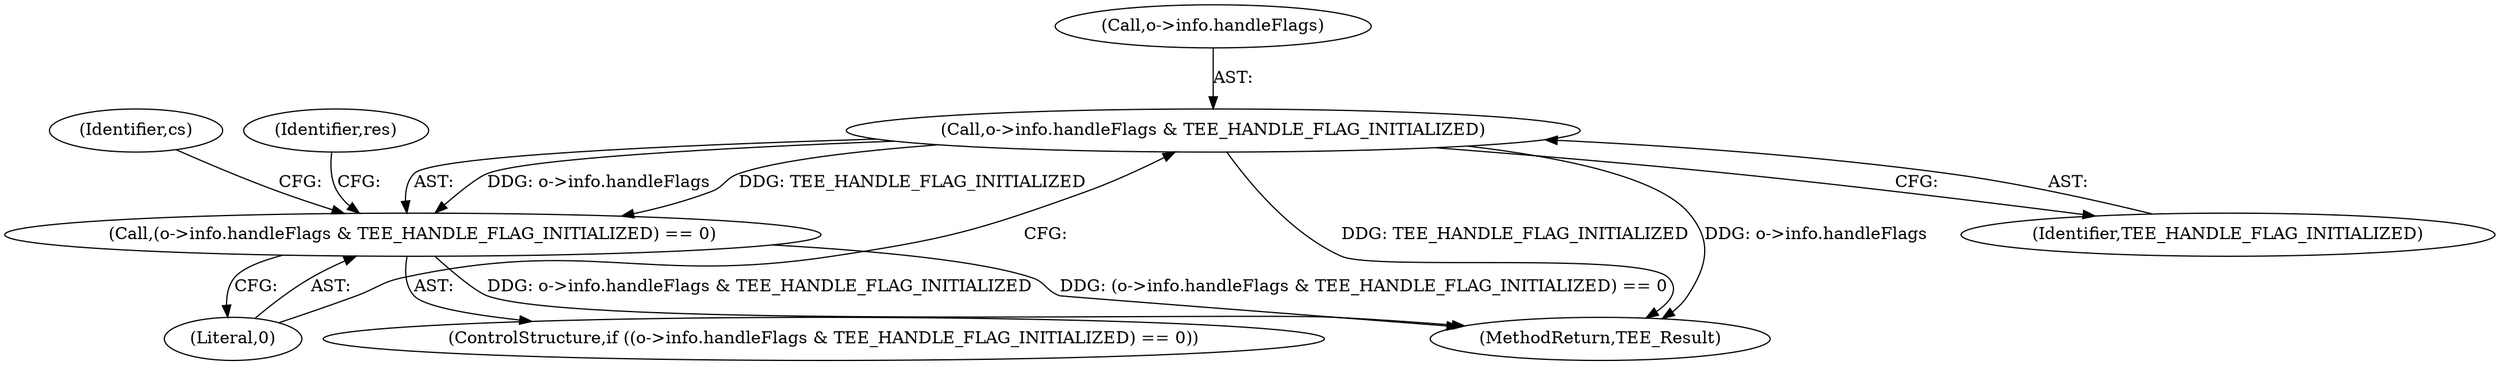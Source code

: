digraph "0_optee_os_70697bf3c5dc3d201341b01a1a8e5bc6d2fb48f8_0@pointer" {
"1000248" [label="(Call,o->info.handleFlags & TEE_HANDLE_FLAG_INITIALIZED)"];
"1000247" [label="(Call,(o->info.handleFlags & TEE_HANDLE_FLAG_INITIALIZED) == 0)"];
"1000255" [label="(Literal,0)"];
"1000246" [label="(ControlStructure,if ((o->info.handleFlags & TEE_HANDLE_FLAG_INITIALIZED) == 0))"];
"1000387" [label="(MethodReturn,TEE_Result)"];
"1000254" [label="(Identifier,TEE_HANDLE_FLAG_INITIALIZED)"];
"1000264" [label="(Identifier,cs)"];
"1000248" [label="(Call,o->info.handleFlags & TEE_HANDLE_FLAG_INITIALIZED)"];
"1000249" [label="(Call,o->info.handleFlags)"];
"1000247" [label="(Call,(o->info.handleFlags & TEE_HANDLE_FLAG_INITIALIZED) == 0)"];
"1000258" [label="(Identifier,res)"];
"1000248" -> "1000247"  [label="AST: "];
"1000248" -> "1000254"  [label="CFG: "];
"1000249" -> "1000248"  [label="AST: "];
"1000254" -> "1000248"  [label="AST: "];
"1000255" -> "1000248"  [label="CFG: "];
"1000248" -> "1000387"  [label="DDG: TEE_HANDLE_FLAG_INITIALIZED"];
"1000248" -> "1000387"  [label="DDG: o->info.handleFlags"];
"1000248" -> "1000247"  [label="DDG: o->info.handleFlags"];
"1000248" -> "1000247"  [label="DDG: TEE_HANDLE_FLAG_INITIALIZED"];
"1000247" -> "1000246"  [label="AST: "];
"1000247" -> "1000255"  [label="CFG: "];
"1000255" -> "1000247"  [label="AST: "];
"1000258" -> "1000247"  [label="CFG: "];
"1000264" -> "1000247"  [label="CFG: "];
"1000247" -> "1000387"  [label="DDG: o->info.handleFlags & TEE_HANDLE_FLAG_INITIALIZED"];
"1000247" -> "1000387"  [label="DDG: (o->info.handleFlags & TEE_HANDLE_FLAG_INITIALIZED) == 0"];
}
